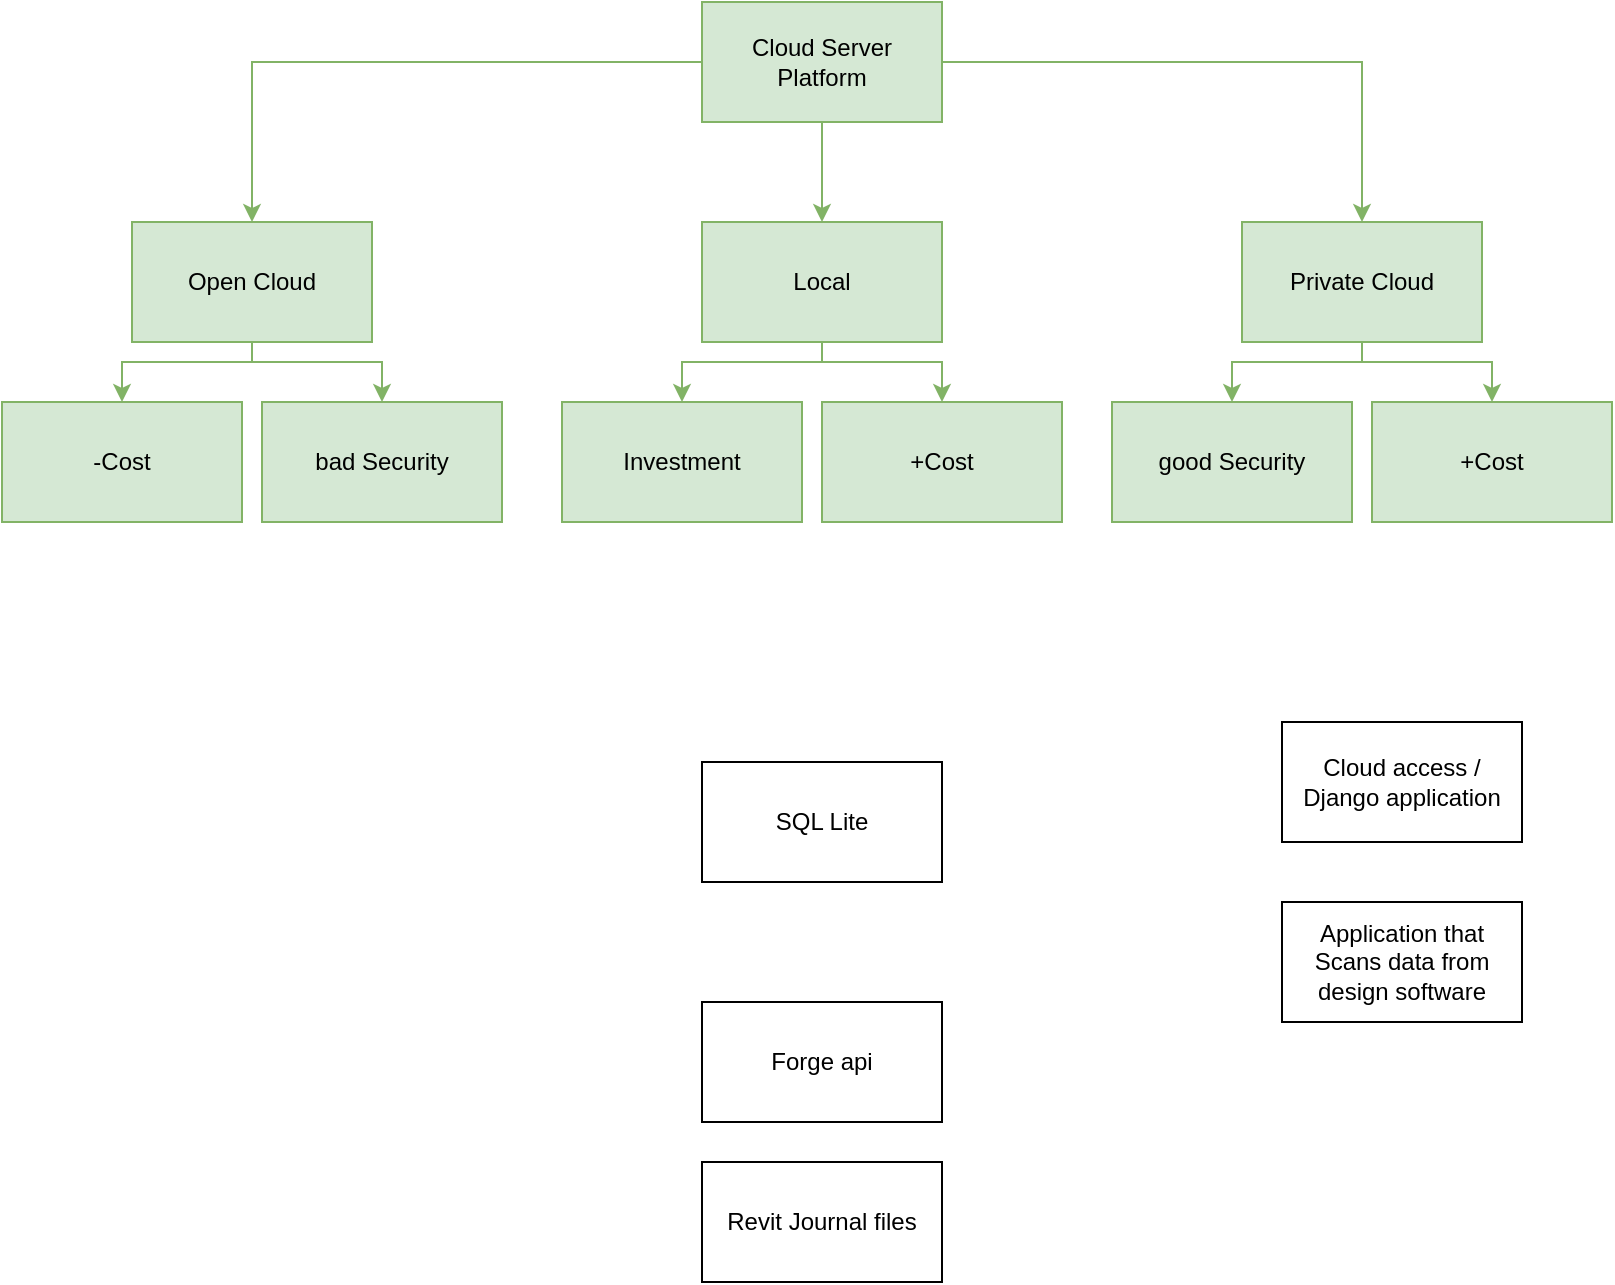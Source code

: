 <mxfile version="13.2.1" type="device"><diagram id="CUNMyswRsW7K3U7x5AYk" name="Page-1"><mxGraphModel dx="1831" dy="499" grid="1" gridSize="10" guides="1" tooltips="1" connect="1" arrows="1" fold="1" page="1" pageScale="1" pageWidth="850" pageHeight="1100" math="0" shadow="0"><root><mxCell id="0"/><mxCell id="1" parent="0"/><mxCell id="iMvilXF5SHtAzThbjfW--9" value="" style="edgeStyle=orthogonalEdgeStyle;rounded=0;orthogonalLoop=1;jettySize=auto;html=1;exitX=1;exitY=0.5;exitDx=0;exitDy=0;entryX=0.5;entryY=0;entryDx=0;entryDy=0;fillColor=#d5e8d4;strokeColor=#82b366;" edge="1" parent="1" source="iMvilXF5SHtAzThbjfW--1" target="iMvilXF5SHtAzThbjfW--3"><mxGeometry relative="1" as="geometry"><mxPoint x="50" y="170" as="sourcePoint"/><mxPoint x="230" y="210" as="targetPoint"/><Array as="points"><mxPoint x="230" y="170"/></Array></mxGeometry></mxCell><mxCell id="iMvilXF5SHtAzThbjfW--10" value="" style="edgeStyle=orthogonalEdgeStyle;rounded=0;orthogonalLoop=1;jettySize=auto;html=1;entryX=0.5;entryY=0;entryDx=0;entryDy=0;exitX=0;exitY=0.5;exitDx=0;exitDy=0;fillColor=#d5e8d4;strokeColor=#82b366;" edge="1" parent="1" source="iMvilXF5SHtAzThbjfW--1" target="iMvilXF5SHtAzThbjfW--2"><mxGeometry relative="1" as="geometry"><mxPoint x="-125" y="170" as="sourcePoint"/><Array as="points"><mxPoint x="-325" y="170"/></Array></mxGeometry></mxCell><mxCell id="iMvilXF5SHtAzThbjfW--11" value="" style="edgeStyle=orthogonalEdgeStyle;rounded=0;orthogonalLoop=1;jettySize=auto;html=1;fillColor=#d5e8d4;strokeColor=#82b366;" edge="1" parent="1" source="iMvilXF5SHtAzThbjfW--1" target="iMvilXF5SHtAzThbjfW--8"><mxGeometry relative="1" as="geometry"/></mxCell><mxCell id="iMvilXF5SHtAzThbjfW--1" value="Cloud Server Platform" style="rounded=0;whiteSpace=wrap;html=1;fillColor=#d5e8d4;strokeColor=#82b366;" vertex="1" parent="1"><mxGeometry x="-100" y="140" width="120" height="60" as="geometry"/></mxCell><mxCell id="iMvilXF5SHtAzThbjfW--18" value="" style="edgeStyle=orthogonalEdgeStyle;rounded=0;orthogonalLoop=1;jettySize=auto;html=1;fillColor=#d5e8d4;strokeColor=#82b366;" edge="1" parent="1" source="iMvilXF5SHtAzThbjfW--8" target="iMvilXF5SHtAzThbjfW--17"><mxGeometry relative="1" as="geometry"><Array as="points"><mxPoint x="-40" y="320"/><mxPoint x="20" y="320"/></Array></mxGeometry></mxCell><mxCell id="iMvilXF5SHtAzThbjfW--19" value="" style="edgeStyle=orthogonalEdgeStyle;rounded=0;orthogonalLoop=1;jettySize=auto;html=1;fillColor=#d5e8d4;strokeColor=#82b366;" edge="1" parent="1" source="iMvilXF5SHtAzThbjfW--8" target="iMvilXF5SHtAzThbjfW--16"><mxGeometry relative="1" as="geometry"><Array as="points"><mxPoint x="-40" y="320"/><mxPoint x="-110" y="320"/></Array></mxGeometry></mxCell><mxCell id="iMvilXF5SHtAzThbjfW--8" value="Local" style="rounded=0;whiteSpace=wrap;html=1;fillColor=#d5e8d4;strokeColor=#82b366;" vertex="1" parent="1"><mxGeometry x="-100" y="250" width="120" height="60" as="geometry"/></mxCell><mxCell id="iMvilXF5SHtAzThbjfW--21" value="" style="edgeStyle=orthogonalEdgeStyle;rounded=0;orthogonalLoop=1;jettySize=auto;html=1;fillColor=#d5e8d4;strokeColor=#82b366;" edge="1" parent="1" source="iMvilXF5SHtAzThbjfW--2" target="iMvilXF5SHtAzThbjfW--7"><mxGeometry relative="1" as="geometry"><mxPoint x="-325" y="390" as="targetPoint"/><Array as="points"><mxPoint x="-325" y="320"/><mxPoint x="-390" y="320"/></Array></mxGeometry></mxCell><mxCell id="iMvilXF5SHtAzThbjfW--23" value="" style="edgeStyle=orthogonalEdgeStyle;rounded=0;orthogonalLoop=1;jettySize=auto;html=1;exitX=0.5;exitY=1;exitDx=0;exitDy=0;fillColor=#d5e8d4;strokeColor=#82b366;" edge="1" parent="1" source="iMvilXF5SHtAzThbjfW--2" target="iMvilXF5SHtAzThbjfW--4"><mxGeometry relative="1" as="geometry"><mxPoint x="-185" y="280" as="targetPoint"/><Array as="points"><mxPoint x="-325" y="320"/><mxPoint x="-260" y="320"/></Array></mxGeometry></mxCell><mxCell id="iMvilXF5SHtAzThbjfW--2" value="Open Cloud" style="rounded=0;whiteSpace=wrap;html=1;fillColor=#d5e8d4;strokeColor=#82b366;" vertex="1" parent="1"><mxGeometry x="-385" y="250" width="120" height="60" as="geometry"/></mxCell><mxCell id="iMvilXF5SHtAzThbjfW--25" value="" style="edgeStyle=orthogonalEdgeStyle;rounded=0;orthogonalLoop=1;jettySize=auto;html=1;fillColor=#d5e8d4;strokeColor=#82b366;" edge="1" parent="1" source="iMvilXF5SHtAzThbjfW--3" target="iMvilXF5SHtAzThbjfW--5"><mxGeometry relative="1" as="geometry"><mxPoint x="90" y="280" as="targetPoint"/><Array as="points"><mxPoint x="230" y="320"/><mxPoint x="165" y="320"/></Array></mxGeometry></mxCell><mxCell id="iMvilXF5SHtAzThbjfW--27" value="" style="edgeStyle=orthogonalEdgeStyle;rounded=0;orthogonalLoop=1;jettySize=auto;html=1;fillColor=#d5e8d4;strokeColor=#82b366;" edge="1" parent="1" source="iMvilXF5SHtAzThbjfW--3" target="iMvilXF5SHtAzThbjfW--6"><mxGeometry relative="1" as="geometry"><mxPoint x="370" y="280" as="targetPoint"/><Array as="points"><mxPoint x="230" y="320"/><mxPoint x="295" y="320"/></Array></mxGeometry></mxCell><mxCell id="iMvilXF5SHtAzThbjfW--3" value="Private Cloud" style="rounded=0;whiteSpace=wrap;html=1;fillColor=#d5e8d4;strokeColor=#82b366;" vertex="1" parent="1"><mxGeometry x="170" y="250" width="120" height="60" as="geometry"/></mxCell><mxCell id="iMvilXF5SHtAzThbjfW--4" value="bad Security" style="rounded=0;whiteSpace=wrap;html=1;fillColor=#d5e8d4;strokeColor=#82b366;" vertex="1" parent="1"><mxGeometry x="-320" y="340" width="120" height="60" as="geometry"/></mxCell><mxCell id="iMvilXF5SHtAzThbjfW--5" value="good Security" style="rounded=0;whiteSpace=wrap;html=1;fillColor=#d5e8d4;strokeColor=#82b366;" vertex="1" parent="1"><mxGeometry x="105" y="340" width="120" height="60" as="geometry"/></mxCell><mxCell id="iMvilXF5SHtAzThbjfW--6" value="+Cost" style="rounded=0;whiteSpace=wrap;html=1;fillColor=#d5e8d4;strokeColor=#82b366;" vertex="1" parent="1"><mxGeometry x="235" y="340" width="120" height="60" as="geometry"/></mxCell><mxCell id="iMvilXF5SHtAzThbjfW--7" value="-Cost" style="rounded=0;whiteSpace=wrap;html=1;fillColor=#d5e8d4;strokeColor=#82b366;" vertex="1" parent="1"><mxGeometry x="-450" y="340" width="120" height="60" as="geometry"/></mxCell><mxCell id="iMvilXF5SHtAzThbjfW--16" value="Investment" style="rounded=0;whiteSpace=wrap;html=1;fillColor=#d5e8d4;strokeColor=#82b366;" vertex="1" parent="1"><mxGeometry x="-170" y="340" width="120" height="60" as="geometry"/></mxCell><mxCell id="iMvilXF5SHtAzThbjfW--17" value="+Cost" style="rounded=0;whiteSpace=wrap;html=1;fillColor=#d5e8d4;strokeColor=#82b366;" vertex="1" parent="1"><mxGeometry x="-40" y="340" width="120" height="60" as="geometry"/></mxCell><mxCell id="iMvilXF5SHtAzThbjfW--29" value="SQL Lite" style="rounded=0;whiteSpace=wrap;html=1;" vertex="1" parent="1"><mxGeometry x="-100" y="520" width="120" height="60" as="geometry"/></mxCell><mxCell id="iMvilXF5SHtAzThbjfW--31" value="Application that Scans data from design software" style="rounded=0;whiteSpace=wrap;html=1;" vertex="1" parent="1"><mxGeometry x="190" y="590" width="120" height="60" as="geometry"/></mxCell><mxCell id="iMvilXF5SHtAzThbjfW--33" value="Cloud access / Django application" style="rounded=0;whiteSpace=wrap;html=1;" vertex="1" parent="1"><mxGeometry x="190" y="500" width="120" height="60" as="geometry"/></mxCell><mxCell id="iMvilXF5SHtAzThbjfW--35" value="Forge api" style="rounded=0;whiteSpace=wrap;html=1;" vertex="1" parent="1"><mxGeometry x="-100" y="640" width="120" height="60" as="geometry"/></mxCell><mxCell id="iMvilXF5SHtAzThbjfW--36" value="Revit Journal files" style="rounded=0;whiteSpace=wrap;html=1;" vertex="1" parent="1"><mxGeometry x="-100" y="720" width="120" height="60" as="geometry"/></mxCell></root></mxGraphModel></diagram></mxfile>